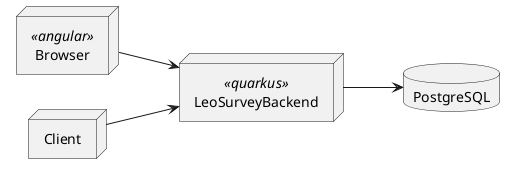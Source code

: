 @startuml
left to right direction
node Browser <<angular>> as B
node Client as C
node LeoSurveyBackend <<quarkus>> as LB
database PostgreSQL as D

B --> LB
C --> LB
LB --> D
@enduml